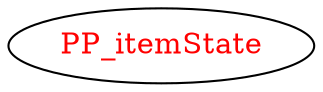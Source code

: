 digraph dependencyGraph {
 concentrate=true;
 ranksep="2.0";
 rankdir="LR"; 
 splines="ortho";
"PP_itemState" [fontcolor="red"];
}
